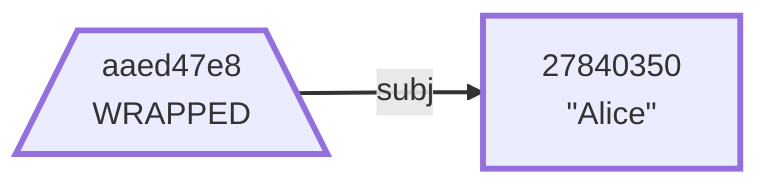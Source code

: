 graph LR
    1[/"aaed47e8<br/>WRAPPED"\]
    2["27840350<br/>#quot;Alice#quot;"]
    1 -->|subj| 2
    style 1 stroke-width:3.0px
    style 2 stroke-width:3.0px
    linkStyle 0 stroke-width:2.0px